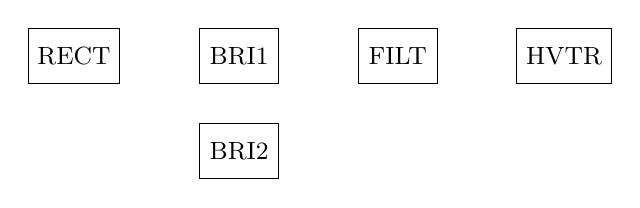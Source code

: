 \begin{tikzpicture}[
    %every node/.style={inner sep=0,outer sep=0},
    %shorten >=1pt,
    %node distance=2cm,
    %on grid,
    %auto,
]%

\tikzset{
	every node/.style={
		font=\small,
		},
	block1/.style={
		draw,
		rectangle,
		minimum width=1cm,
		minimum height=0.7cm,
		align=center,
	},
	dotnode/.style={
		draw,
		circle,
		fill=black,
		minimum size=4pt,
		inner sep=0pt,
	},
	opcircle/.style={
		draw,
		circle,
		minimum size=12pt,
		inner sep=0pt,
	},
	complexnode_pspwm/.pic={%
		\draw[thin]%
			(-0.4,0.1) -- ++(0.15,0.2) -- ++(0.15,-0.2) -- ++(0.15,0.2) -- ++(0.15,-0.2) -- ++(0.15,0.2)
		;%
		\draw[thin,densely dotted]%
			(-0.4,0.3) -- ++(0.15,-0.2) -- ++(0.15,0.2) -- ++(0.15,-0.2) -- ++(0.15,0.2) -- ++(0.15,-0.2)
		;%
		\draw[]
			(0,-0.35) node[anchor=south](){PSPWM}
		;
	},
}

%nodes
\draw[] 
	(0,0) node[block1](n_RECT){RECT}

	(n_RECT.east) ++(1,0) node[block1,anchor=west](n_BRI1){BRI1}

	(n_BRI1.south) ++(0,-0.5) node[block1,anchor=north](n_BRI2){BRI2}

	(n_BRI1.east) ++(1,0) node[block1,anchor=west](n_FILT){FILT}

	(n_FILT.east) ++(1,0) node[block1,anchor=west](n_HVTR){HVTR}

;



\end{tikzpicture}